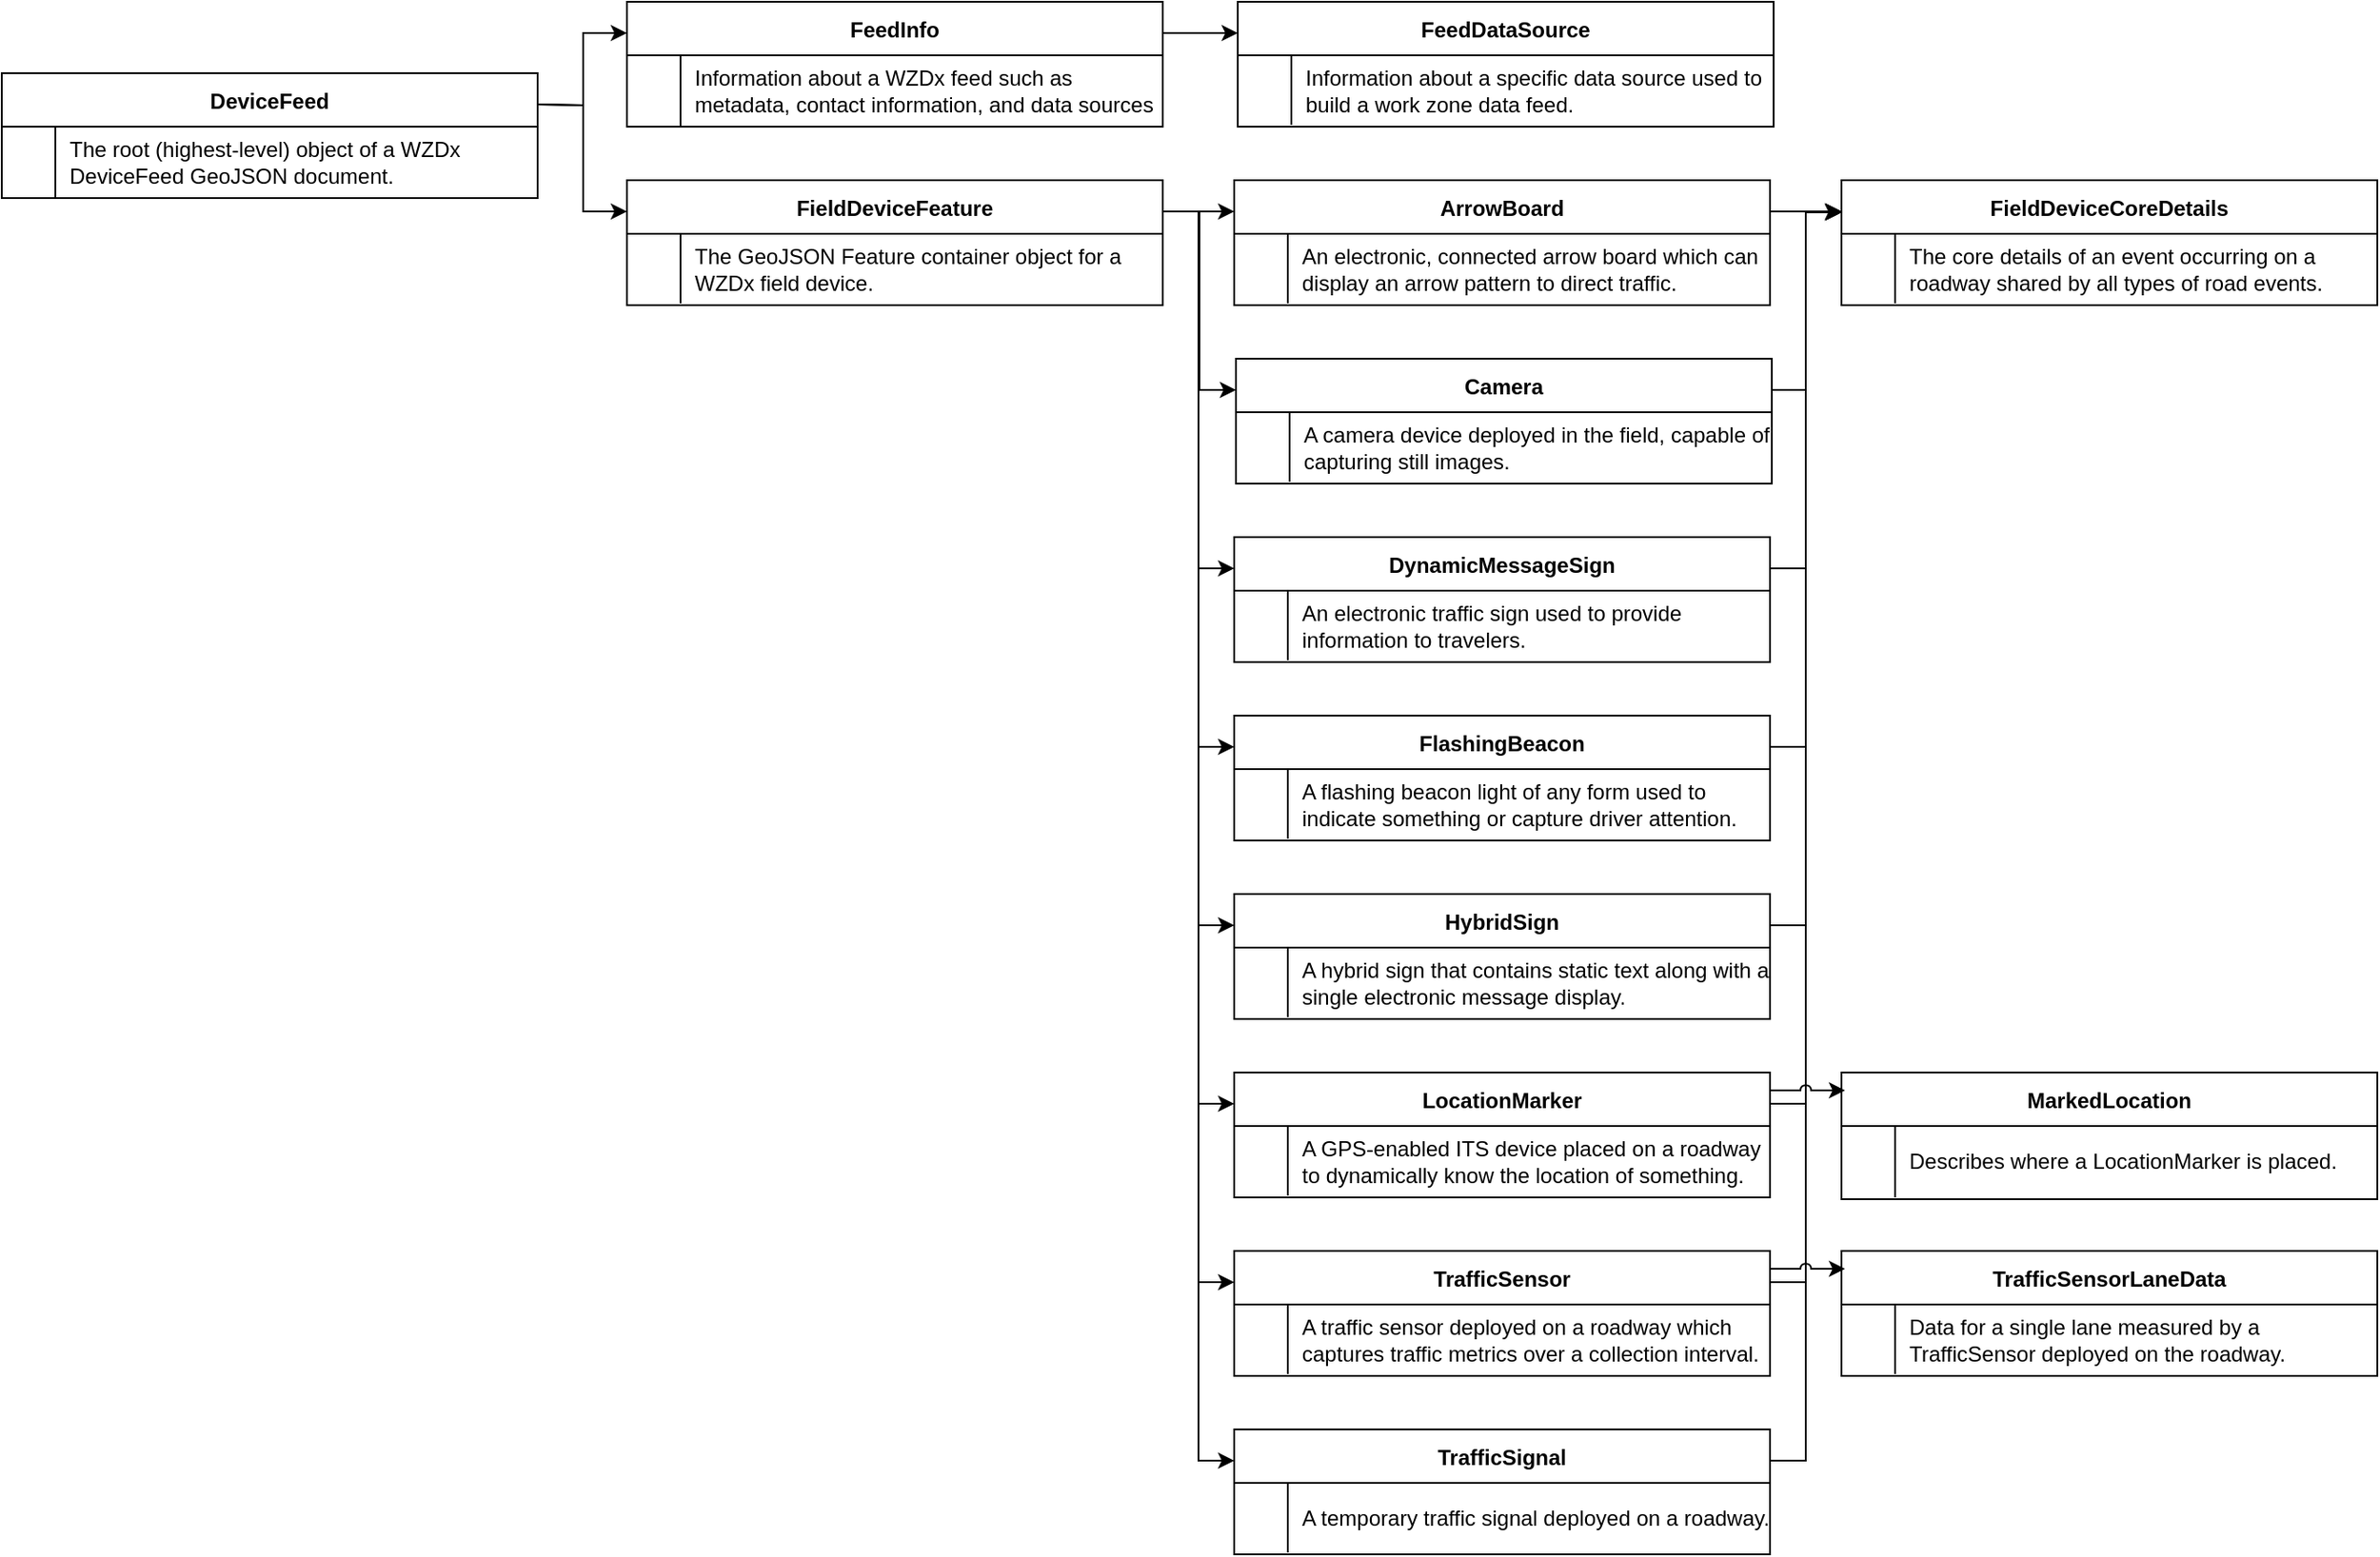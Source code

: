<mxfile version="20.2.3" type="google"><diagram id="R2lEEEUBdFMjLlhIrx00" name="wzdx_object_diagram"><mxGraphModel grid="1" page="1" gridSize="10" guides="0" tooltips="1" connect="1" arrows="1" fold="1" pageScale="1" pageWidth="1100" pageHeight="850" math="0" shadow="0" extFonts="Permanent Marker^https://fonts.googleapis.com/css?family=Permanent+Marker"><root><mxCell id="0"/><mxCell id="1" parent="0"/><mxCell id="k0RqxaRmuKo-K8MDaf9T-9" style="edgeStyle=orthogonalEdgeStyle;rounded=0;orthogonalLoop=1;jettySize=auto;html=1;exitX=1;exitY=0.25;exitDx=0;exitDy=0;entryX=0;entryY=0.25;entryDx=0;entryDy=0;" edge="1" parent="1" target="C-vyLk0tnHw3VtMMgP7b-23"><mxGeometry relative="1" as="geometry"><mxPoint x="340" y="147.5" as="sourcePoint"/></mxGeometry></mxCell><mxCell id="k0RqxaRmuKo-K8MDaf9T-10" style="edgeStyle=orthogonalEdgeStyle;rounded=0;orthogonalLoop=1;jettySize=auto;html=1;exitX=1;exitY=0.5;exitDx=0;exitDy=0;entryX=-0.003;entryY=0.158;entryDx=0;entryDy=0;entryPerimeter=0;" edge="1" parent="1" target="BHbQhKfwGy02K6a1aAIS-3"><mxGeometry relative="1" as="geometry"/></mxCell><mxCell id="C-vyLk0tnHw3VtMMgP7b-23" value="FeedInfo" style="shape=table;startSize=30;container=1;collapsible=1;childLayout=tableLayout;fixedRows=1;rowLines=0;fontStyle=1;align=center;resizeLast=1;" vertex="1" parent="1"><mxGeometry x="390" y="90" width="300" height="70" as="geometry"/></mxCell><mxCell id="C-vyLk0tnHw3VtMMgP7b-27" value="" style="shape=partialRectangle;collapsible=0;dropTarget=0;pointerEvents=0;fillColor=none;points=[[0,0.5],[1,0.5]];portConstraint=eastwest;top=0;left=0;right=0;bottom=0;" vertex="1" parent="C-vyLk0tnHw3VtMMgP7b-23"><mxGeometry y="30" width="300" height="40" as="geometry"/></mxCell><mxCell id="C-vyLk0tnHw3VtMMgP7b-28" value="" style="shape=partialRectangle;overflow=hidden;connectable=0;fillColor=none;top=0;left=0;bottom=0;right=0;" vertex="1" parent="C-vyLk0tnHw3VtMMgP7b-27"><mxGeometry width="30" height="40" as="geometry"><mxRectangle width="30" height="40" as="alternateBounds"/></mxGeometry></mxCell><mxCell id="C-vyLk0tnHw3VtMMgP7b-29" value="Information about a WZDx feed such as metadata, contact information, and data sources" style="shape=partialRectangle;overflow=hidden;connectable=0;fillColor=none;top=0;left=0;bottom=0;right=0;align=left;spacingLeft=6;fontStyle=0;whiteSpace=wrap;" vertex="1" parent="C-vyLk0tnHw3VtMMgP7b-27"><mxGeometry x="30" width="270" height="40" as="geometry"><mxRectangle width="270" height="40" as="alternateBounds"/></mxGeometry></mxCell><mxCell id="BHbQhKfwGy02K6a1aAIS-3" value="FieldDeviceFeature" style="shape=table;startSize=30;container=1;collapsible=1;childLayout=tableLayout;fixedRows=1;rowLines=0;fontStyle=1;align=center;resizeLast=1;" vertex="1" parent="1"><mxGeometry x="390" y="190" width="300" height="70" as="geometry"/></mxCell><mxCell id="BHbQhKfwGy02K6a1aAIS-4" value="" style="shape=partialRectangle;collapsible=0;dropTarget=0;pointerEvents=0;fillColor=none;points=[[0,0.5],[1,0.5]];portConstraint=eastwest;top=0;left=0;right=0;bottom=0;" vertex="1" parent="BHbQhKfwGy02K6a1aAIS-3"><mxGeometry y="30" width="300" height="39" as="geometry"/></mxCell><mxCell id="BHbQhKfwGy02K6a1aAIS-5" value="" style="shape=partialRectangle;overflow=hidden;connectable=0;fillColor=none;top=0;left=0;bottom=0;right=0;" vertex="1" parent="BHbQhKfwGy02K6a1aAIS-4"><mxGeometry width="30" height="39" as="geometry"><mxRectangle width="30" height="39" as="alternateBounds"/></mxGeometry></mxCell><mxCell id="BHbQhKfwGy02K6a1aAIS-6" value="The GeoJSON Feature container object for a WZDx field device." style="shape=partialRectangle;overflow=hidden;connectable=0;top=0;left=0;bottom=0;right=0;align=left;spacingLeft=6;fontStyle=0;strokeColor=#d6b656;fillColor=none;whiteSpace=wrap;" vertex="1" parent="BHbQhKfwGy02K6a1aAIS-4"><mxGeometry x="30" width="270" height="39" as="geometry"><mxRectangle width="270" height="39" as="alternateBounds"/></mxGeometry></mxCell><mxCell id="qHT-F6r8HrtqaLLa95We-6" value="FeedDataSource" style="shape=table;startSize=30;container=1;collapsible=1;childLayout=tableLayout;fixedRows=1;rowLines=0;fontStyle=1;align=center;resizeLast=1;" vertex="1" parent="1"><mxGeometry x="732" y="90" width="300" height="70" as="geometry"/></mxCell><mxCell id="qHT-F6r8HrtqaLLa95We-7" value="" style="shape=partialRectangle;collapsible=0;dropTarget=0;pointerEvents=0;fillColor=none;points=[[0,0.5],[1,0.5]];portConstraint=eastwest;top=0;left=0;right=0;bottom=0;" vertex="1" parent="qHT-F6r8HrtqaLLa95We-6"><mxGeometry y="30" width="300" height="39" as="geometry"/></mxCell><mxCell id="qHT-F6r8HrtqaLLa95We-8" value="" style="shape=partialRectangle;overflow=hidden;connectable=0;fillColor=none;top=0;left=0;bottom=0;right=0;" vertex="1" parent="qHT-F6r8HrtqaLLa95We-7"><mxGeometry width="30" height="39" as="geometry"><mxRectangle width="30" height="39" as="alternateBounds"/></mxGeometry></mxCell><mxCell id="qHT-F6r8HrtqaLLa95We-9" value="Information about a specific data source used to build a work zone data feed." style="shape=partialRectangle;overflow=hidden;connectable=0;top=0;left=0;bottom=0;right=0;align=left;spacingLeft=6;fontStyle=0;strokeColor=#d6b656;fillColor=none;whiteSpace=wrap;" vertex="1" parent="qHT-F6r8HrtqaLLa95We-7"><mxGeometry x="30" width="270" height="39" as="geometry"><mxRectangle width="270" height="39" as="alternateBounds"/></mxGeometry></mxCell><mxCell id="qHT-F6r8HrtqaLLa95We-10" value="ArrowBoard" style="shape=table;startSize=30;container=1;collapsible=1;childLayout=tableLayout;fixedRows=1;rowLines=0;fontStyle=1;align=center;resizeLast=1;" vertex="1" parent="1"><mxGeometry x="730" y="190" width="300" height="70" as="geometry"/></mxCell><mxCell id="qHT-F6r8HrtqaLLa95We-11" value="" style="shape=partialRectangle;collapsible=0;dropTarget=0;pointerEvents=0;fillColor=none;points=[[0,0.5],[1,0.5]];portConstraint=eastwest;top=0;left=0;right=0;bottom=0;" vertex="1" parent="qHT-F6r8HrtqaLLa95We-10"><mxGeometry y="30" width="300" height="39" as="geometry"/></mxCell><mxCell id="qHT-F6r8HrtqaLLa95We-12" value="" style="shape=partialRectangle;overflow=hidden;connectable=0;fillColor=none;top=0;left=0;bottom=0;right=0;" vertex="1" parent="qHT-F6r8HrtqaLLa95We-11"><mxGeometry width="30" height="39" as="geometry"><mxRectangle width="30" height="39" as="alternateBounds"/></mxGeometry></mxCell><mxCell id="qHT-F6r8HrtqaLLa95We-13" value="An electronic, connected arrow board which can display an arrow pattern to direct traffic." style="shape=partialRectangle;overflow=hidden;connectable=0;top=0;left=0;bottom=0;right=0;align=left;spacingLeft=6;fontStyle=0;strokeColor=#d6b656;fillColor=none;whiteSpace=wrap;" vertex="1" parent="qHT-F6r8HrtqaLLa95We-11"><mxGeometry x="30" width="270" height="39" as="geometry"><mxRectangle width="270" height="39" as="alternateBounds"/></mxGeometry></mxCell><mxCell id="qHT-F6r8HrtqaLLa95We-14" value="Camera" style="shape=table;startSize=30;container=1;collapsible=1;childLayout=tableLayout;fixedRows=1;rowLines=0;fontStyle=1;align=center;resizeLast=1;" vertex="1" parent="1"><mxGeometry x="731" y="290" width="300" height="70" as="geometry"/></mxCell><mxCell id="qHT-F6r8HrtqaLLa95We-15" value="" style="shape=partialRectangle;collapsible=0;dropTarget=0;pointerEvents=0;fillColor=none;points=[[0,0.5],[1,0.5]];portConstraint=eastwest;top=0;left=0;right=0;bottom=0;" vertex="1" parent="qHT-F6r8HrtqaLLa95We-14"><mxGeometry y="30" width="300" height="39" as="geometry"/></mxCell><mxCell id="qHT-F6r8HrtqaLLa95We-16" value="" style="shape=partialRectangle;overflow=hidden;connectable=0;fillColor=none;top=0;left=0;bottom=0;right=0;" vertex="1" parent="qHT-F6r8HrtqaLLa95We-15"><mxGeometry width="30" height="39" as="geometry"><mxRectangle width="30" height="39" as="alternateBounds"/></mxGeometry></mxCell><mxCell id="qHT-F6r8HrtqaLLa95We-17" value="A camera device deployed in the field, capable of capturing still images." style="shape=partialRectangle;overflow=hidden;connectable=0;top=0;left=0;bottom=0;right=0;align=left;spacingLeft=6;fontStyle=0;strokeColor=#d6b656;fillColor=none;whiteSpace=wrap;" vertex="1" parent="qHT-F6r8HrtqaLLa95We-15"><mxGeometry x="30" width="270" height="39" as="geometry"><mxRectangle width="270" height="39" as="alternateBounds"/></mxGeometry></mxCell><mxCell id="qHT-F6r8HrtqaLLa95We-18" value="FieldDeviceCoreDetails" style="shape=table;startSize=30;container=1;collapsible=1;childLayout=tableLayout;fixedRows=1;rowLines=0;fontStyle=1;align=center;resizeLast=1;" vertex="1" parent="1"><mxGeometry x="1070" y="190" width="300" height="70" as="geometry"/></mxCell><mxCell id="qHT-F6r8HrtqaLLa95We-19" value="" style="shape=partialRectangle;collapsible=0;dropTarget=0;pointerEvents=0;fillColor=none;points=[[0,0.5],[1,0.5]];portConstraint=eastwest;top=0;left=0;right=0;bottom=0;" vertex="1" parent="qHT-F6r8HrtqaLLa95We-18"><mxGeometry y="30" width="300" height="39" as="geometry"/></mxCell><mxCell id="qHT-F6r8HrtqaLLa95We-20" value="" style="shape=partialRectangle;overflow=hidden;connectable=0;fillColor=none;top=0;left=0;bottom=0;right=0;" vertex="1" parent="qHT-F6r8HrtqaLLa95We-19"><mxGeometry width="30" height="39" as="geometry"><mxRectangle width="30" height="39" as="alternateBounds"/></mxGeometry></mxCell><mxCell id="qHT-F6r8HrtqaLLa95We-21" value="The core details of an event occurring on a roadway shared by all types of road events." style="shape=partialRectangle;overflow=hidden;connectable=0;top=0;left=0;bottom=0;right=0;align=left;spacingLeft=6;fontStyle=0;strokeColor=#d6b656;fillColor=none;whiteSpace=wrap;" vertex="1" parent="qHT-F6r8HrtqaLLa95We-19"><mxGeometry x="30" width="270" height="39" as="geometry"><mxRectangle width="270" height="39" as="alternateBounds"/></mxGeometry></mxCell><mxCell id="Q4F0YYo54zgFtf_VKap_-6" style="edgeStyle=orthogonalEdgeStyle;rounded=0;orthogonalLoop=1;jettySize=auto;html=1;exitX=1;exitY=0.25;exitDx=0;exitDy=0;entryX=0;entryY=0.25;entryDx=0;entryDy=0;endWidth=6.234;" edge="1" parent="1" source="C-vyLk0tnHw3VtMMgP7b-23" target="qHT-F6r8HrtqaLLa95We-6"><mxGeometry relative="1" as="geometry"><mxPoint x="700" y="60" as="sourcePoint"/><mxPoint x="770" y="60" as="targetPoint"/></mxGeometry></mxCell><mxCell id="Q4F0YYo54zgFtf_VKap_-9" style="edgeStyle=orthogonalEdgeStyle;rounded=0;orthogonalLoop=1;jettySize=auto;html=1;entryX=0;entryY=0.25;entryDx=0;entryDy=0;endWidth=6.234;exitX=1;exitY=0.25;exitDx=0;exitDy=0;" edge="1" parent="1" target="BHbQhKfwGy02K6a1aAIS-3"><mxGeometry relative="1" as="geometry"><mxPoint x="340" y="147.5" as="sourcePoint"/><mxPoint x="742" y="117.5" as="targetPoint"/></mxGeometry></mxCell><mxCell id="Q4F0YYo54zgFtf_VKap_-10" style="edgeStyle=orthogonalEdgeStyle;rounded=0;orthogonalLoop=1;jettySize=auto;html=1;exitX=1;exitY=0.25;exitDx=0;exitDy=0;entryX=0;entryY=0.25;entryDx=0;entryDy=0;endWidth=6.234;" edge="1" parent="1" source="BHbQhKfwGy02K6a1aAIS-3" target="qHT-F6r8HrtqaLLa95We-10"><mxGeometry relative="1" as="geometry"><mxPoint x="690" y="210" as="sourcePoint"/><mxPoint x="732" y="210" as="targetPoint"/></mxGeometry></mxCell><mxCell id="Q4F0YYo54zgFtf_VKap_-11" style="edgeStyle=orthogonalEdgeStyle;rounded=0;orthogonalLoop=1;jettySize=auto;html=1;exitX=1;exitY=0.25;exitDx=0;exitDy=0;entryX=0;entryY=0.25;entryDx=0;entryDy=0;endWidth=6.234;" edge="1" parent="1" source="BHbQhKfwGy02K6a1aAIS-3" target="qHT-F6r8HrtqaLLa95We-14"><mxGeometry relative="1" as="geometry"><mxPoint x="710" y="127.5" as="sourcePoint"/><mxPoint x="752" y="127.5" as="targetPoint"/></mxGeometry></mxCell><mxCell id="Q4F0YYo54zgFtf_VKap_-12" style="edgeStyle=orthogonalEdgeStyle;rounded=0;orthogonalLoop=1;jettySize=auto;html=1;exitX=1;exitY=0.25;exitDx=0;exitDy=0;entryX=0;entryY=0.25;entryDx=0;entryDy=0;" edge="1" parent="1" source="qHT-F6r8HrtqaLLa95We-10" target="qHT-F6r8HrtqaLLa95We-18"><mxGeometry relative="1" as="geometry"><mxPoint x="1000" y="240" as="sourcePoint"/><mxPoint x="1060" y="230" as="targetPoint"/></mxGeometry></mxCell><mxCell id="Q4F0YYo54zgFtf_VKap_-23" value="DeviceFeed" style="shape=table;startSize=30;container=1;collapsible=1;childLayout=tableLayout;fixedRows=1;rowLines=0;fontStyle=1;align=center;resizeLast=1;" vertex="1" parent="1"><mxGeometry x="40" y="130" width="300" height="70" as="geometry"/></mxCell><mxCell id="Q4F0YYo54zgFtf_VKap_-24" value="" style="shape=partialRectangle;collapsible=0;dropTarget=0;pointerEvents=0;fillColor=none;points=[[0,0.5],[1,0.5]];portConstraint=eastwest;top=0;left=0;right=0;bottom=0;" vertex="1" parent="Q4F0YYo54zgFtf_VKap_-23"><mxGeometry y="30" width="300" height="40" as="geometry"/></mxCell><mxCell id="Q4F0YYo54zgFtf_VKap_-25" value="" style="shape=partialRectangle;overflow=hidden;connectable=0;fillColor=none;top=0;left=0;bottom=0;right=0;" vertex="1" parent="Q4F0YYo54zgFtf_VKap_-24"><mxGeometry width="30" height="40" as="geometry"><mxRectangle width="30" height="40" as="alternateBounds"/></mxGeometry></mxCell><mxCell id="Q4F0YYo54zgFtf_VKap_-26" value="The root (highest-level) object of a WZDx DeviceFeed GeoJSON document." style="shape=partialRectangle;overflow=hidden;connectable=0;fillColor=none;top=0;left=0;bottom=0;right=0;align=left;spacingLeft=6;fontStyle=0;whiteSpace=wrap;" vertex="1" parent="Q4F0YYo54zgFtf_VKap_-24"><mxGeometry x="30" width="270" height="40" as="geometry"><mxRectangle width="270" height="40" as="alternateBounds"/></mxGeometry></mxCell><mxCell id="kKS2znWeeS-K3kxYU1QY-1" style="edgeStyle=orthogonalEdgeStyle;rounded=0;orthogonalLoop=1;jettySize=auto;html=1;exitX=1;exitY=0.25;exitDx=0;exitDy=0;entryX=0;entryY=0.25;entryDx=0;entryDy=0;" edge="1" parent="1" source="qHT-F6r8HrtqaLLa95We-14" target="qHT-F6r8HrtqaLLa95We-18"><mxGeometry relative="1" as="geometry"><mxPoint x="1040" y="217.5" as="sourcePoint"/><mxPoint x="1080" y="217.5" as="targetPoint"/><Array as="points"><mxPoint x="1050" y="308"/><mxPoint x="1050" y="208"/></Array></mxGeometry></mxCell><mxCell id="kKS2znWeeS-K3kxYU1QY-2" value="DynamicMessageSign" style="shape=table;startSize=30;container=1;collapsible=1;childLayout=tableLayout;fixedRows=1;rowLines=0;fontStyle=1;align=center;resizeLast=1;" vertex="1" parent="1"><mxGeometry x="730" y="390" width="300" height="70" as="geometry"/></mxCell><mxCell id="kKS2znWeeS-K3kxYU1QY-3" value="" style="shape=partialRectangle;collapsible=0;dropTarget=0;pointerEvents=0;fillColor=none;points=[[0,0.5],[1,0.5]];portConstraint=eastwest;top=0;left=0;right=0;bottom=0;" vertex="1" parent="kKS2znWeeS-K3kxYU1QY-2"><mxGeometry y="30" width="300" height="39" as="geometry"/></mxCell><mxCell id="kKS2znWeeS-K3kxYU1QY-4" value="" style="shape=partialRectangle;overflow=hidden;connectable=0;fillColor=none;top=0;left=0;bottom=0;right=0;" vertex="1" parent="kKS2znWeeS-K3kxYU1QY-3"><mxGeometry width="30" height="39" as="geometry"><mxRectangle width="30" height="39" as="alternateBounds"/></mxGeometry></mxCell><mxCell id="kKS2znWeeS-K3kxYU1QY-5" value="An electronic traffic sign used to provide information to travelers." style="shape=partialRectangle;overflow=hidden;connectable=0;top=0;left=0;bottom=0;right=0;align=left;spacingLeft=6;fontStyle=0;strokeColor=#d6b656;fillColor=none;whiteSpace=wrap;" vertex="1" parent="kKS2znWeeS-K3kxYU1QY-3"><mxGeometry x="30" width="270" height="39" as="geometry"><mxRectangle width="270" height="39" as="alternateBounds"/></mxGeometry></mxCell><mxCell id="kKS2znWeeS-K3kxYU1QY-6" value="FlashingBeacon" style="shape=table;startSize=30;container=1;collapsible=1;childLayout=tableLayout;fixedRows=1;rowLines=0;fontStyle=1;align=center;resizeLast=1;" vertex="1" parent="1"><mxGeometry x="730" y="490" width="300" height="70" as="geometry"/></mxCell><mxCell id="kKS2znWeeS-K3kxYU1QY-7" value="" style="shape=partialRectangle;collapsible=0;dropTarget=0;pointerEvents=0;fillColor=none;points=[[0,0.5],[1,0.5]];portConstraint=eastwest;top=0;left=0;right=0;bottom=0;" vertex="1" parent="kKS2znWeeS-K3kxYU1QY-6"><mxGeometry y="30" width="300" height="39" as="geometry"/></mxCell><mxCell id="kKS2znWeeS-K3kxYU1QY-8" value="" style="shape=partialRectangle;overflow=hidden;connectable=0;fillColor=none;top=0;left=0;bottom=0;right=0;" vertex="1" parent="kKS2znWeeS-K3kxYU1QY-7"><mxGeometry width="30" height="39" as="geometry"><mxRectangle width="30" height="39" as="alternateBounds"/></mxGeometry></mxCell><mxCell id="kKS2znWeeS-K3kxYU1QY-9" value="A flashing beacon light of any form used to indicate something or capture driver attention." style="shape=partialRectangle;overflow=hidden;connectable=0;top=0;left=0;bottom=0;right=0;align=left;spacingLeft=6;fontStyle=0;strokeColor=#d6b656;fillColor=none;whiteSpace=wrap;" vertex="1" parent="kKS2znWeeS-K3kxYU1QY-7"><mxGeometry x="30" width="270" height="39" as="geometry"><mxRectangle width="270" height="39" as="alternateBounds"/></mxGeometry></mxCell><mxCell id="kKS2znWeeS-K3kxYU1QY-10" value="HybridSign" style="shape=table;startSize=30;container=1;collapsible=1;childLayout=tableLayout;fixedRows=1;rowLines=0;fontStyle=1;align=center;resizeLast=1;" vertex="1" parent="1"><mxGeometry x="730" y="590" width="300" height="70" as="geometry"/></mxCell><mxCell id="kKS2znWeeS-K3kxYU1QY-11" value="" style="shape=partialRectangle;collapsible=0;dropTarget=0;pointerEvents=0;fillColor=none;points=[[0,0.5],[1,0.5]];portConstraint=eastwest;top=0;left=0;right=0;bottom=0;" vertex="1" parent="kKS2znWeeS-K3kxYU1QY-10"><mxGeometry y="30" width="300" height="39" as="geometry"/></mxCell><mxCell id="kKS2znWeeS-K3kxYU1QY-12" value="" style="shape=partialRectangle;overflow=hidden;connectable=0;fillColor=none;top=0;left=0;bottom=0;right=0;" vertex="1" parent="kKS2znWeeS-K3kxYU1QY-11"><mxGeometry width="30" height="39" as="geometry"><mxRectangle width="30" height="39" as="alternateBounds"/></mxGeometry></mxCell><mxCell id="kKS2znWeeS-K3kxYU1QY-13" value="A hybrid sign that contains static text along with a single electronic message display." style="shape=partialRectangle;overflow=hidden;connectable=0;top=0;left=0;bottom=0;right=0;align=left;spacingLeft=6;fontStyle=0;strokeColor=#d6b656;fillColor=none;whiteSpace=wrap;" vertex="1" parent="kKS2znWeeS-K3kxYU1QY-11"><mxGeometry x="30" width="270" height="39" as="geometry"><mxRectangle width="270" height="39" as="alternateBounds"/></mxGeometry></mxCell><mxCell id="kKS2znWeeS-K3kxYU1QY-14" value="LocationMarker" style="shape=table;startSize=30;container=1;collapsible=1;childLayout=tableLayout;fixedRows=1;rowLines=0;fontStyle=1;align=center;resizeLast=1;" vertex="1" parent="1"><mxGeometry x="730" y="690" width="300" height="70" as="geometry"/></mxCell><mxCell id="kKS2znWeeS-K3kxYU1QY-15" value="" style="shape=partialRectangle;collapsible=0;dropTarget=0;pointerEvents=0;fillColor=none;points=[[0,0.5],[1,0.5]];portConstraint=eastwest;top=0;left=0;right=0;bottom=0;" vertex="1" parent="kKS2znWeeS-K3kxYU1QY-14"><mxGeometry y="30" width="300" height="39" as="geometry"/></mxCell><mxCell id="kKS2znWeeS-K3kxYU1QY-16" value="" style="shape=partialRectangle;overflow=hidden;connectable=0;fillColor=none;top=0;left=0;bottom=0;right=0;" vertex="1" parent="kKS2znWeeS-K3kxYU1QY-15"><mxGeometry width="30" height="39" as="geometry"><mxRectangle width="30" height="39" as="alternateBounds"/></mxGeometry></mxCell><mxCell id="kKS2znWeeS-K3kxYU1QY-17" value="A GPS-enabled ITS device placed on a roadway to dynamically know the location of something." style="shape=partialRectangle;overflow=hidden;connectable=0;top=0;left=0;bottom=0;right=0;align=left;spacingLeft=6;fontStyle=0;strokeColor=#d6b656;fillColor=none;whiteSpace=wrap;" vertex="1" parent="kKS2znWeeS-K3kxYU1QY-15"><mxGeometry x="30" width="270" height="39" as="geometry"><mxRectangle width="270" height="39" as="alternateBounds"/></mxGeometry></mxCell><mxCell id="kKS2znWeeS-K3kxYU1QY-18" value="TrafficSensor" style="shape=table;startSize=30;container=1;collapsible=1;childLayout=tableLayout;fixedRows=1;rowLines=0;fontStyle=1;align=center;resizeLast=1;" vertex="1" parent="1"><mxGeometry x="730" y="790" width="300" height="70" as="geometry"/></mxCell><mxCell id="kKS2znWeeS-K3kxYU1QY-19" value="" style="shape=partialRectangle;collapsible=0;dropTarget=0;pointerEvents=0;fillColor=none;points=[[0,0.5],[1,0.5]];portConstraint=eastwest;top=0;left=0;right=0;bottom=0;" vertex="1" parent="kKS2znWeeS-K3kxYU1QY-18"><mxGeometry y="30" width="300" height="39" as="geometry"/></mxCell><mxCell id="kKS2znWeeS-K3kxYU1QY-20" value="" style="shape=partialRectangle;overflow=hidden;connectable=0;fillColor=none;top=0;left=0;bottom=0;right=0;" vertex="1" parent="kKS2znWeeS-K3kxYU1QY-19"><mxGeometry width="30" height="39" as="geometry"><mxRectangle width="30" height="39" as="alternateBounds"/></mxGeometry></mxCell><mxCell id="kKS2znWeeS-K3kxYU1QY-21" value="A traffic sensor deployed on a roadway which captures traffic metrics over a collection interval." style="shape=partialRectangle;overflow=hidden;connectable=0;top=0;left=0;bottom=0;right=0;align=left;spacingLeft=6;fontStyle=0;strokeColor=#d6b656;fillColor=none;whiteSpace=wrap;" vertex="1" parent="kKS2znWeeS-K3kxYU1QY-19"><mxGeometry x="30" width="270" height="39" as="geometry"><mxRectangle width="270" height="39" as="alternateBounds"/></mxGeometry></mxCell><mxCell id="kKS2znWeeS-K3kxYU1QY-22" style="edgeStyle=orthogonalEdgeStyle;rounded=0;orthogonalLoop=1;jettySize=auto;html=1;exitX=1;exitY=0.25;exitDx=0;exitDy=0;entryX=0;entryY=0.25;entryDx=0;entryDy=0;" edge="1" parent="1" source="kKS2znWeeS-K3kxYU1QY-2" target="qHT-F6r8HrtqaLLa95We-18"><mxGeometry relative="1" as="geometry"><mxPoint x="1041" y="317.5" as="sourcePoint"/><mxPoint x="1100" y="310" as="targetPoint"/><Array as="points"><mxPoint x="1050" y="408"/><mxPoint x="1050" y="208"/></Array></mxGeometry></mxCell><mxCell id="QB2sFgLm-_yMk9NoBb_T-1" value="MarkedLocation" style="shape=table;startSize=30;container=1;collapsible=1;childLayout=tableLayout;fixedRows=1;rowLines=0;fontStyle=1;align=center;resizeLast=1;" vertex="1" parent="1"><mxGeometry x="1070" y="690" width="300" height="71" as="geometry"/></mxCell><mxCell id="QB2sFgLm-_yMk9NoBb_T-2" value="" style="shape=partialRectangle;collapsible=0;dropTarget=0;pointerEvents=0;fillColor=none;points=[[0,0.5],[1,0.5]];portConstraint=eastwest;top=0;left=0;right=0;bottom=0;" vertex="1" parent="QB2sFgLm-_yMk9NoBb_T-1"><mxGeometry y="30" width="300" height="40" as="geometry"/></mxCell><mxCell id="QB2sFgLm-_yMk9NoBb_T-3" value="" style="shape=partialRectangle;overflow=hidden;connectable=0;fillColor=none;top=0;left=0;bottom=0;right=0;" vertex="1" parent="QB2sFgLm-_yMk9NoBb_T-2"><mxGeometry width="30" height="40" as="geometry"><mxRectangle width="30" height="40" as="alternateBounds"/></mxGeometry></mxCell><mxCell id="QB2sFgLm-_yMk9NoBb_T-4" value="Describes where a LocationMarker is placed." style="shape=partialRectangle;overflow=hidden;connectable=0;top=0;left=0;bottom=0;right=0;align=left;spacingLeft=6;fontStyle=0;strokeColor=#d6b656;fillColor=none;whiteSpace=wrap;" vertex="1" parent="QB2sFgLm-_yMk9NoBb_T-2"><mxGeometry x="30" width="270" height="40" as="geometry"><mxRectangle width="270" height="40" as="alternateBounds"/></mxGeometry></mxCell><mxCell id="QB2sFgLm-_yMk9NoBb_T-5" value="TrafficSensorLaneData" style="shape=table;startSize=30;container=1;collapsible=1;childLayout=tableLayout;fixedRows=1;rowLines=0;fontStyle=1;align=center;resizeLast=1;" vertex="1" parent="1"><mxGeometry x="1070" y="790" width="300" height="70" as="geometry"/></mxCell><mxCell id="QB2sFgLm-_yMk9NoBb_T-6" value="" style="shape=partialRectangle;collapsible=0;dropTarget=0;pointerEvents=0;fillColor=none;points=[[0,0.5],[1,0.5]];portConstraint=eastwest;top=0;left=0;right=0;bottom=0;" vertex="1" parent="QB2sFgLm-_yMk9NoBb_T-5"><mxGeometry y="30" width="300" height="39" as="geometry"/></mxCell><mxCell id="QB2sFgLm-_yMk9NoBb_T-7" value="" style="shape=partialRectangle;overflow=hidden;connectable=0;fillColor=none;top=0;left=0;bottom=0;right=0;" vertex="1" parent="QB2sFgLm-_yMk9NoBb_T-6"><mxGeometry width="30" height="39" as="geometry"><mxRectangle width="30" height="39" as="alternateBounds"/></mxGeometry></mxCell><mxCell id="QB2sFgLm-_yMk9NoBb_T-8" value="Data for a single lane measured by a TrafficSensor deployed on the roadway." style="shape=partialRectangle;overflow=hidden;connectable=0;top=0;left=0;bottom=0;right=0;align=left;spacingLeft=6;fontStyle=0;strokeColor=#d6b656;fillColor=none;whiteSpace=wrap;" vertex="1" parent="QB2sFgLm-_yMk9NoBb_T-6"><mxGeometry x="30" width="270" height="39" as="geometry"><mxRectangle width="270" height="39" as="alternateBounds"/></mxGeometry></mxCell><mxCell id="QB2sFgLm-_yMk9NoBb_T-9" value="TrafficSignal" style="shape=table;startSize=30;container=1;collapsible=1;childLayout=tableLayout;fixedRows=1;rowLines=0;fontStyle=1;align=center;resizeLast=1;" vertex="1" parent="1"><mxGeometry x="730" y="890" width="300" height="70" as="geometry"/></mxCell><mxCell id="QB2sFgLm-_yMk9NoBb_T-10" value="" style="shape=partialRectangle;collapsible=0;dropTarget=0;pointerEvents=0;fillColor=none;points=[[0,0.5],[1,0.5]];portConstraint=eastwest;top=0;left=0;right=0;bottom=0;" vertex="1" parent="QB2sFgLm-_yMk9NoBb_T-9"><mxGeometry y="30" width="300" height="39" as="geometry"/></mxCell><mxCell id="QB2sFgLm-_yMk9NoBb_T-11" value="" style="shape=partialRectangle;overflow=hidden;connectable=0;fillColor=none;top=0;left=0;bottom=0;right=0;" vertex="1" parent="QB2sFgLm-_yMk9NoBb_T-10"><mxGeometry width="30" height="39" as="geometry"><mxRectangle width="30" height="39" as="alternateBounds"/></mxGeometry></mxCell><mxCell id="QB2sFgLm-_yMk9NoBb_T-12" value="A temporary traffic signal deployed on a roadway." style="shape=partialRectangle;overflow=hidden;connectable=0;top=0;left=0;bottom=0;right=0;align=left;spacingLeft=6;fontStyle=0;strokeColor=#d6b656;fillColor=none;whiteSpace=wrap;" vertex="1" parent="QB2sFgLm-_yMk9NoBb_T-10"><mxGeometry x="30" width="270" height="39" as="geometry"><mxRectangle width="270" height="39" as="alternateBounds"/></mxGeometry></mxCell><mxCell id="QB2sFgLm-_yMk9NoBb_T-15" style="edgeStyle=orthogonalEdgeStyle;rounded=0;orthogonalLoop=1;jettySize=auto;html=1;exitX=1;exitY=0.25;exitDx=0;exitDy=0;entryX=0;entryY=0.25;entryDx=0;entryDy=0;endWidth=6.234;" edge="1" parent="1" source="BHbQhKfwGy02K6a1aAIS-3" target="kKS2znWeeS-K3kxYU1QY-2"><mxGeometry relative="1" as="geometry"><mxPoint x="700" y="217.5" as="sourcePoint"/><mxPoint x="741" y="317.5" as="targetPoint"/></mxGeometry></mxCell><mxCell id="QB2sFgLm-_yMk9NoBb_T-16" style="edgeStyle=orthogonalEdgeStyle;rounded=0;orthogonalLoop=1;jettySize=auto;html=1;exitX=1;exitY=0.25;exitDx=0;exitDy=0;entryX=0;entryY=0.25;entryDx=0;entryDy=0;endWidth=6.234;" edge="1" parent="1" source="BHbQhKfwGy02K6a1aAIS-3" target="kKS2znWeeS-K3kxYU1QY-6"><mxGeometry relative="1" as="geometry"><mxPoint x="700" y="217.5" as="sourcePoint"/><mxPoint x="740" y="417.5" as="targetPoint"/></mxGeometry></mxCell><mxCell id="QB2sFgLm-_yMk9NoBb_T-17" style="edgeStyle=orthogonalEdgeStyle;rounded=0;orthogonalLoop=1;jettySize=auto;html=1;exitX=1;exitY=0.25;exitDx=0;exitDy=0;entryX=0;entryY=0.25;entryDx=0;entryDy=0;endWidth=6.234;" edge="1" parent="1" source="BHbQhKfwGy02K6a1aAIS-3" target="kKS2znWeeS-K3kxYU1QY-10"><mxGeometry relative="1" as="geometry"><mxPoint x="700" y="217.5" as="sourcePoint"/><mxPoint x="740" y="417.5" as="targetPoint"/></mxGeometry></mxCell><mxCell id="QB2sFgLm-_yMk9NoBb_T-18" style="edgeStyle=orthogonalEdgeStyle;rounded=0;orthogonalLoop=1;jettySize=auto;html=1;exitX=1;exitY=0.25;exitDx=0;exitDy=0;entryX=0;entryY=0.25;entryDx=0;entryDy=0;endWidth=6.234;" edge="1" parent="1" source="BHbQhKfwGy02K6a1aAIS-3" target="kKS2znWeeS-K3kxYU1QY-14"><mxGeometry relative="1" as="geometry"><mxPoint x="700" y="217.5" as="sourcePoint"/><mxPoint x="740" y="617.5" as="targetPoint"/></mxGeometry></mxCell><mxCell id="QB2sFgLm-_yMk9NoBb_T-19" style="edgeStyle=orthogonalEdgeStyle;rounded=0;orthogonalLoop=1;jettySize=auto;html=1;exitX=1;exitY=0.25;exitDx=0;exitDy=0;entryX=0;entryY=0.25;entryDx=0;entryDy=0;endWidth=6.234;" edge="1" parent="1" source="BHbQhKfwGy02K6a1aAIS-3" target="kKS2znWeeS-K3kxYU1QY-18"><mxGeometry relative="1" as="geometry"><mxPoint x="700" y="217.5" as="sourcePoint"/><mxPoint x="740" y="717.5" as="targetPoint"/></mxGeometry></mxCell><mxCell id="QB2sFgLm-_yMk9NoBb_T-20" style="edgeStyle=orthogonalEdgeStyle;rounded=0;orthogonalLoop=1;jettySize=auto;html=1;exitX=1;exitY=0.25;exitDx=0;exitDy=0;entryX=0;entryY=0.25;entryDx=0;entryDy=0;endWidth=6.234;" edge="1" parent="1" source="BHbQhKfwGy02K6a1aAIS-3" target="QB2sFgLm-_yMk9NoBb_T-9"><mxGeometry relative="1" as="geometry"><mxPoint x="700" y="217.5" as="sourcePoint"/><mxPoint x="740" y="817.5" as="targetPoint"/></mxGeometry></mxCell><mxCell id="QB2sFgLm-_yMk9NoBb_T-21" style="edgeStyle=orthogonalEdgeStyle;rounded=0;orthogonalLoop=1;jettySize=auto;html=1;exitX=1;exitY=0.25;exitDx=0;exitDy=0;entryX=0;entryY=0.25;entryDx=0;entryDy=0;" edge="1" parent="1" source="kKS2znWeeS-K3kxYU1QY-6" target="qHT-F6r8HrtqaLLa95We-18"><mxGeometry relative="1" as="geometry"><mxPoint x="1040" y="417.5" as="sourcePoint"/><mxPoint x="1080" y="217.5" as="targetPoint"/><Array as="points"><mxPoint x="1050" y="508"/><mxPoint x="1050" y="208"/><mxPoint x="1070" y="208"/></Array></mxGeometry></mxCell><mxCell id="QB2sFgLm-_yMk9NoBb_T-22" style="edgeStyle=orthogonalEdgeStyle;rounded=0;orthogonalLoop=1;jettySize=auto;html=1;exitX=1;exitY=0.25;exitDx=0;exitDy=0;entryX=0;entryY=0.25;entryDx=0;entryDy=0;" edge="1" parent="1" source="kKS2znWeeS-K3kxYU1QY-10" target="qHT-F6r8HrtqaLLa95We-18"><mxGeometry relative="1" as="geometry"><mxPoint x="1040" y="517.5" as="sourcePoint"/><mxPoint x="1080" y="217.5" as="targetPoint"/><Array as="points"><mxPoint x="1050" y="608"/><mxPoint x="1050" y="208"/><mxPoint x="1070" y="208"/></Array></mxGeometry></mxCell><mxCell id="QB2sFgLm-_yMk9NoBb_T-23" style="edgeStyle=orthogonalEdgeStyle;rounded=0;orthogonalLoop=1;jettySize=auto;html=1;exitX=1;exitY=0.25;exitDx=0;exitDy=0;entryX=0;entryY=0.25;entryDx=0;entryDy=0;" edge="1" parent="1" source="kKS2znWeeS-K3kxYU1QY-14" target="qHT-F6r8HrtqaLLa95We-18"><mxGeometry relative="1" as="geometry"><mxPoint x="1040" y="617.5" as="sourcePoint"/><mxPoint x="1080" y="217.5" as="targetPoint"/><Array as="points"><mxPoint x="1050" y="708"/><mxPoint x="1050" y="208"/><mxPoint x="1070" y="208"/></Array></mxGeometry></mxCell><mxCell id="QB2sFgLm-_yMk9NoBb_T-24" style="edgeStyle=orthogonalEdgeStyle;rounded=0;orthogonalLoop=1;jettySize=auto;html=1;exitX=1;exitY=0.25;exitDx=0;exitDy=0;entryX=0;entryY=0.25;entryDx=0;entryDy=0;" edge="1" parent="1" source="kKS2znWeeS-K3kxYU1QY-18" target="qHT-F6r8HrtqaLLa95We-18"><mxGeometry relative="1" as="geometry"><mxPoint x="990" y="730" as="sourcePoint"/><mxPoint x="1030" y="230" as="targetPoint"/><Array as="points"><mxPoint x="1050" y="808"/><mxPoint x="1050" y="208"/></Array></mxGeometry></mxCell><mxCell id="QB2sFgLm-_yMk9NoBb_T-25" style="edgeStyle=orthogonalEdgeStyle;rounded=0;orthogonalLoop=1;jettySize=auto;html=1;exitX=1;exitY=0.25;exitDx=0;exitDy=0;entryX=0;entryY=0.25;entryDx=0;entryDy=0;" edge="1" parent="1" source="QB2sFgLm-_yMk9NoBb_T-9" target="qHT-F6r8HrtqaLLa95We-18"><mxGeometry relative="1" as="geometry"><mxPoint x="1040" y="817.5" as="sourcePoint"/><mxPoint x="1070" y="210" as="targetPoint"/><Array as="points"><mxPoint x="1050" y="908"/><mxPoint x="1050" y="208"/><mxPoint x="1070" y="208"/></Array></mxGeometry></mxCell><mxCell id="QB2sFgLm-_yMk9NoBb_T-28" style="edgeStyle=orthogonalEdgeStyle;rounded=0;orthogonalLoop=1;jettySize=auto;html=1;exitX=1;exitY=0.25;exitDx=0;exitDy=0;entryX=0;entryY=0.25;entryDx=0;entryDy=0;endWidth=6.234;jumpStyle=arc;" edge="1" parent="1"><mxGeometry relative="1" as="geometry"><mxPoint x="1030.0" y="700" as="sourcePoint"/><mxPoint x="1072" y="700" as="targetPoint"/></mxGeometry></mxCell><mxCell id="QB2sFgLm-_yMk9NoBb_T-29" style="edgeStyle=orthogonalEdgeStyle;rounded=0;orthogonalLoop=1;jettySize=auto;html=1;exitX=1;exitY=0.25;exitDx=0;exitDy=0;entryX=0;entryY=0.25;entryDx=0;entryDy=0;endWidth=6.234;jumpStyle=arc;" edge="1" parent="1"><mxGeometry relative="1" as="geometry"><mxPoint x="1030.0" y="800" as="sourcePoint"/><mxPoint x="1072" y="800" as="targetPoint"/></mxGeometry></mxCell></root></mxGraphModel></diagram></mxfile>